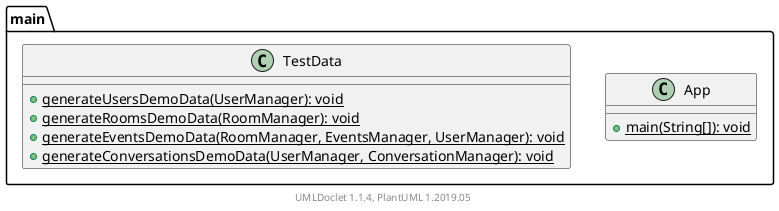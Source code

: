 @startuml

    namespace main {

        class App [[App.html]] {
            {static} +main(String[]): void
        }

        class TestData [[TestData.html]] {
            {static} +generateUsersDemoData(UserManager): void
            {static} +generateRoomsDemoData(RoomManager): void
            {static} +generateEventsDemoData(RoomManager, EventsManager, UserManager): void
            {static} +generateConversationsDemoData(UserManager, ConversationManager): void
        }

    }


    center footer UMLDoclet 1.1.4, PlantUML 1.2019.05
@enduml
